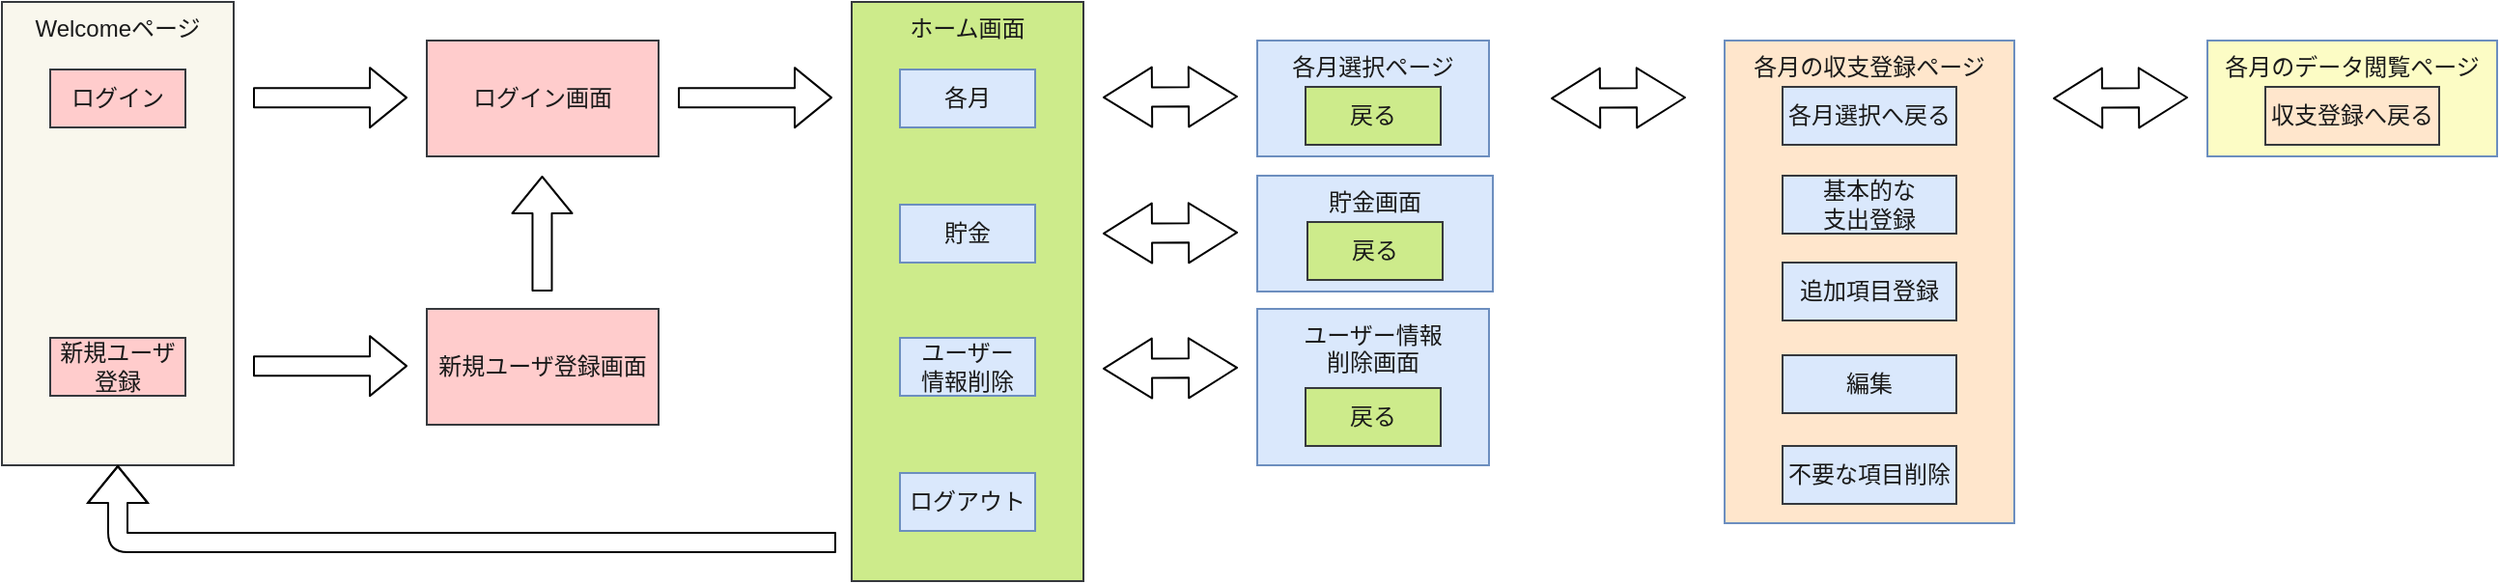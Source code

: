 <mxfile>
    <diagram id="aKSd-gOaMB47nMGgU7wM" name="ページ1">
        <mxGraphModel dx="816" dy="217" grid="1" gridSize="10" guides="1" tooltips="1" connect="1" arrows="1" fold="1" page="1" pageScale="1" pageWidth="827" pageHeight="1169" math="0" shadow="0">
            <root>
                <mxCell id="0"/>
                <mxCell id="1" parent="0"/>
                <mxCell id="2" value="&lt;font color=&quot;#1a1a1a&quot;&gt;Welcomeページ&lt;/font&gt;" style="whiteSpace=wrap;html=1;labelBackgroundColor=none;fontSize=12;fillColor=#f9f7ed;strokeColor=#36393d;verticalAlign=top;" vertex="1" parent="1">
                    <mxGeometry x="28" y="160" width="120" height="240" as="geometry"/>
                </mxCell>
                <mxCell id="3" value="&lt;font color=&quot;#1a1a1a&quot;&gt;ログイン&lt;/font&gt;" style="whiteSpace=wrap;html=1;fillColor=#ffcccc;strokeColor=#36393d;" vertex="1" parent="1">
                    <mxGeometry x="53" y="195" width="70" height="30" as="geometry"/>
                </mxCell>
                <mxCell id="4" value="&lt;font color=&quot;#1a1a1a&quot; style=&quot;font-size: 12px;&quot;&gt;新規ユーザ&lt;br&gt;登録&lt;/font&gt;" style="whiteSpace=wrap;html=1;fillColor=#ffcccc;strokeColor=#36393d;fontSize=11;" vertex="1" parent="1">
                    <mxGeometry x="53" y="334" width="70" height="30" as="geometry"/>
                </mxCell>
                <mxCell id="5" value="" style="edgeStyle=none;orthogonalLoop=1;jettySize=auto;html=1;fontSize=12;fontColor=#1A1A1A;shape=flexArrow;" edge="1" parent="1">
                    <mxGeometry width="100" relative="1" as="geometry">
                        <mxPoint x="158" y="209.57" as="sourcePoint"/>
                        <mxPoint x="238" y="209.57" as="targetPoint"/>
                        <Array as="points"/>
                    </mxGeometry>
                </mxCell>
                <mxCell id="6" value="&lt;font color=&quot;#1a1a1a&quot;&gt;ログイン画面&lt;/font&gt;" style="whiteSpace=wrap;html=1;fillColor=#ffcccc;strokeColor=#36393d;" vertex="1" parent="1">
                    <mxGeometry x="248" y="180" width="120" height="60" as="geometry"/>
                </mxCell>
                <mxCell id="7" value="" style="edgeStyle=none;orthogonalLoop=1;jettySize=auto;html=1;fontSize=12;fontColor=#1A1A1A;shape=flexArrow;" edge="1" parent="1">
                    <mxGeometry width="100" relative="1" as="geometry">
                        <mxPoint x="158" y="348.57" as="sourcePoint"/>
                        <mxPoint x="238" y="348.57" as="targetPoint"/>
                        <Array as="points"/>
                    </mxGeometry>
                </mxCell>
                <mxCell id="8" value="&lt;span style=&quot;color: rgb(26, 26, 26);&quot;&gt;&lt;font style=&quot;font-size: 12px;&quot;&gt;新規ユーザ登録画面&lt;/font&gt;&lt;/span&gt;" style="whiteSpace=wrap;html=1;fillColor=#ffcccc;strokeColor=#36393d;" vertex="1" parent="1">
                    <mxGeometry x="248" y="319" width="120" height="60" as="geometry"/>
                </mxCell>
                <mxCell id="9" value="" style="edgeStyle=none;orthogonalLoop=1;jettySize=auto;html=1;fontSize=12;fontColor=#1A1A1A;shape=flexArrow;" edge="1" parent="1">
                    <mxGeometry width="100" relative="1" as="geometry">
                        <mxPoint x="378" y="209.57" as="sourcePoint"/>
                        <mxPoint x="458" y="209.57" as="targetPoint"/>
                        <Array as="points"/>
                    </mxGeometry>
                </mxCell>
                <mxCell id="10" value="&lt;font color=&quot;#1a1a1a&quot;&gt;ホーム画面&lt;br&gt;&lt;/font&gt;" style="whiteSpace=wrap;html=1;fillColor=#cdeb8b;strokeColor=#36393d;verticalAlign=top;" vertex="1" parent="1">
                    <mxGeometry x="468" y="160" width="120" height="300" as="geometry"/>
                </mxCell>
                <mxCell id="11" value="&lt;div style=&quot;text-align: left;&quot;&gt;&lt;font face=&quot;Noto Sans JP, ヒラギノ角ゴ Pro W3, Hiragino Kaku Gothic Pro, メイリオ, Meiryo, YuGothic, 游ゴシック, ＭＳ Ｐゴシック, MS PGothic, arial, sans-serif&quot; color=&quot;#1a1a1a&quot;&gt;各月&lt;/font&gt;&lt;/div&gt;" style="whiteSpace=wrap;html=1;fillColor=#dae8fc;strokeColor=#6c8ebf;" vertex="1" parent="1">
                    <mxGeometry x="493" y="195" width="70" height="30" as="geometry"/>
                </mxCell>
                <mxCell id="12" value="&lt;span style=&quot;font-family: &amp;quot;Noto Sans JP&amp;quot;, &amp;quot;ヒラギノ角ゴ Pro W3&amp;quot;, &amp;quot;Hiragino Kaku Gothic Pro&amp;quot;, メイリオ, Meiryo, YuGothic, 游ゴシック, &amp;quot;ＭＳ Ｐゴシック&amp;quot;, &amp;quot;MS PGothic&amp;quot;, arial, sans-serif; text-align: left;&quot;&gt;&lt;font style=&quot;font-size: 12px;&quot; color=&quot;#1a1a1a&quot;&gt;貯金&lt;/font&gt;&lt;/span&gt;" style="whiteSpace=wrap;html=1;fillColor=#dae8fc;strokeColor=#6c8ebf;" vertex="1" parent="1">
                    <mxGeometry x="493" y="265" width="70" height="30" as="geometry"/>
                </mxCell>
                <mxCell id="13" value="&lt;span style=&quot;font-family: &amp;quot;Noto Sans JP&amp;quot;, &amp;quot;ヒラギノ角ゴ Pro W3&amp;quot;, &amp;quot;Hiragino Kaku Gothic Pro&amp;quot;, メイリオ, Meiryo, YuGothic, 游ゴシック, &amp;quot;ＭＳ Ｐゴシック&amp;quot;, &amp;quot;MS PGothic&amp;quot;, arial, sans-serif; text-align: left;&quot;&gt;&lt;font style=&quot;font-size: 12px;&quot; color=&quot;#1a1a1a&quot;&gt;ユーザー&lt;br&gt;情報削除&lt;/font&gt;&lt;/span&gt;" style="whiteSpace=wrap;html=1;fillColor=#dae8fc;strokeColor=#6c8ebf;" vertex="1" parent="1">
                    <mxGeometry x="493" y="334" width="70" height="30" as="geometry"/>
                </mxCell>
                <mxCell id="14" value="&lt;span style=&quot;font-family: &amp;quot;Noto Sans JP&amp;quot;, &amp;quot;ヒラギノ角ゴ Pro W3&amp;quot;, &amp;quot;Hiragino Kaku Gothic Pro&amp;quot;, メイリオ, Meiryo, YuGothic, 游ゴシック, &amp;quot;ＭＳ Ｐゴシック&amp;quot;, &amp;quot;MS PGothic&amp;quot;, arial, sans-serif; text-align: left;&quot;&gt;&lt;font style=&quot;font-size: 12px;&quot; color=&quot;#1a1a1a&quot;&gt;ログアウト&lt;/font&gt;&lt;/span&gt;" style="whiteSpace=wrap;html=1;fillColor=#dae8fc;strokeColor=#6c8ebf;" vertex="1" parent="1">
                    <mxGeometry x="493" y="404" width="70" height="30" as="geometry"/>
                </mxCell>
                <mxCell id="15" value="" style="edgeStyle=none;orthogonalLoop=1;jettySize=auto;html=1;fontSize=12;fontColor=#1A1A1A;shape=flexArrow;" edge="1" parent="1">
                    <mxGeometry width="100" relative="1" as="geometry">
                        <mxPoint x="307.74" y="310.0" as="sourcePoint"/>
                        <mxPoint x="307.74" y="250" as="targetPoint"/>
                        <Array as="points"/>
                    </mxGeometry>
                </mxCell>
                <mxCell id="16" value="" style="edgeStyle=none;orthogonalLoop=1;jettySize=auto;html=1;fontSize=12;fontColor=#1A1A1A;shape=flexArrow;entryX=0.5;entryY=1;entryDx=0;entryDy=0;entryPerimeter=0;" edge="1" parent="1" target="2">
                    <mxGeometry width="100" relative="1" as="geometry">
                        <mxPoint x="460" y="440" as="sourcePoint"/>
                        <mxPoint x="88" y="410" as="targetPoint"/>
                        <Array as="points">
                            <mxPoint x="88" y="440"/>
                        </Array>
                    </mxGeometry>
                </mxCell>
                <mxCell id="17" value="" style="edgeStyle=none;orthogonalLoop=1;jettySize=auto;html=1;endArrow=classic;startArrow=classic;endSize=8;startSize=8;fontSize=12;fontColor=#1A1A1A;shape=flexArrow;" edge="1" parent="1">
                    <mxGeometry width="100" relative="1" as="geometry">
                        <mxPoint x="598" y="209.47" as="sourcePoint"/>
                        <mxPoint x="668" y="209" as="targetPoint"/>
                        <Array as="points"/>
                    </mxGeometry>
                </mxCell>
                <mxCell id="18" value="" style="edgeStyle=none;orthogonalLoop=1;jettySize=auto;html=1;endArrow=classic;startArrow=classic;endSize=8;startSize=8;fontSize=12;fontColor=#1A1A1A;shape=flexArrow;" edge="1" parent="1">
                    <mxGeometry width="100" relative="1" as="geometry">
                        <mxPoint x="598.0" y="279.94" as="sourcePoint"/>
                        <mxPoint x="668.0" y="279.47" as="targetPoint"/>
                        <Array as="points"/>
                    </mxGeometry>
                </mxCell>
                <mxCell id="19" value="" style="edgeStyle=none;orthogonalLoop=1;jettySize=auto;html=1;endArrow=classic;startArrow=classic;endSize=8;startSize=8;fontSize=12;fontColor=#1A1A1A;shape=flexArrow;" edge="1" parent="1">
                    <mxGeometry width="100" relative="1" as="geometry">
                        <mxPoint x="598.0" y="349.94" as="sourcePoint"/>
                        <mxPoint x="668.0" y="349.47" as="targetPoint"/>
                        <Array as="points"/>
                    </mxGeometry>
                </mxCell>
                <mxCell id="20" value="&lt;span style=&quot;font-family: &amp;quot;Noto Sans JP&amp;quot;, &amp;quot;ヒラギノ角ゴ Pro W3&amp;quot;, &amp;quot;Hiragino Kaku Gothic Pro&amp;quot;, メイリオ, Meiryo, YuGothic, 游ゴシック, &amp;quot;ＭＳ Ｐゴシック&amp;quot;, &amp;quot;MS PGothic&amp;quot;, arial, sans-serif; text-align: left;&quot;&gt;&lt;font style=&quot;font-size: 12px;&quot; color=&quot;#1a1a1a&quot;&gt;各月選択ページ&lt;/font&gt;&lt;/span&gt;" style="whiteSpace=wrap;html=1;fillColor=#dae8fc;strokeColor=#6c8ebf;verticalAlign=top;" vertex="1" parent="1">
                    <mxGeometry x="678" y="180" width="120" height="60" as="geometry"/>
                </mxCell>
                <mxCell id="21" value="&lt;span style=&quot;font-family: &amp;quot;Noto Sans JP&amp;quot;, &amp;quot;ヒラギノ角ゴ Pro W3&amp;quot;, &amp;quot;Hiragino Kaku Gothic Pro&amp;quot;, メイリオ, Meiryo, YuGothic, 游ゴシック, &amp;quot;ＭＳ Ｐゴシック&amp;quot;, &amp;quot;MS PGothic&amp;quot;, arial, sans-serif; text-align: left;&quot;&gt;&lt;font style=&quot;font-size: 12px;&quot; color=&quot;#1a1a1a&quot;&gt;貯金画面&lt;/font&gt;&lt;/span&gt;" style="whiteSpace=wrap;html=1;fillColor=#dae8fc;strokeColor=#6c8ebf;verticalAlign=top;" vertex="1" parent="1">
                    <mxGeometry x="678" y="250" width="122" height="60" as="geometry"/>
                </mxCell>
                <mxCell id="22" value="&lt;span style=&quot;font-family: &amp;quot;Noto Sans JP&amp;quot;, &amp;quot;ヒラギノ角ゴ Pro W3&amp;quot;, &amp;quot;Hiragino Kaku Gothic Pro&amp;quot;, メイリオ, Meiryo, YuGothic, 游ゴシック, &amp;quot;ＭＳ Ｐゴシック&amp;quot;, &amp;quot;MS PGothic&amp;quot;, arial, sans-serif; text-align: left;&quot;&gt;&lt;font style=&quot;font-size: 12px;&quot; color=&quot;#1a1a1a&quot;&gt;ユーザー情報&lt;br&gt;削除画面&lt;/font&gt;&lt;/span&gt;" style="whiteSpace=wrap;html=1;fillColor=#dae8fc;strokeColor=#6c8ebf;verticalAlign=top;" vertex="1" parent="1">
                    <mxGeometry x="678" y="319" width="120" height="81" as="geometry"/>
                </mxCell>
                <mxCell id="23" value="&lt;span style=&quot;font-family: &amp;quot;Noto Sans JP&amp;quot;, &amp;quot;ヒラギノ角ゴ Pro W3&amp;quot;, &amp;quot;Hiragino Kaku Gothic Pro&amp;quot;, メイリオ, Meiryo, YuGothic, 游ゴシック, &amp;quot;ＭＳ Ｐゴシック&amp;quot;, &amp;quot;MS PGothic&amp;quot;, arial, sans-serif; text-align: left;&quot;&gt;&lt;font style=&quot;font-size: 12px;&quot; color=&quot;#1a1a1a&quot;&gt;戻る&lt;/font&gt;&lt;/span&gt;" style="whiteSpace=wrap;html=1;fillColor=#cdeb8b;strokeColor=#36393d;" vertex="1" parent="1">
                    <mxGeometry x="704" y="274" width="70" height="30" as="geometry"/>
                </mxCell>
                <mxCell id="24" value="&lt;span style=&quot;font-family: &amp;quot;Noto Sans JP&amp;quot;, &amp;quot;ヒラギノ角ゴ Pro W3&amp;quot;, &amp;quot;Hiragino Kaku Gothic Pro&amp;quot;, メイリオ, Meiryo, YuGothic, 游ゴシック, &amp;quot;ＭＳ Ｐゴシック&amp;quot;, &amp;quot;MS PGothic&amp;quot;, arial, sans-serif; text-align: left;&quot;&gt;&lt;font style=&quot;font-size: 12px;&quot; color=&quot;#1a1a1a&quot;&gt;戻る&lt;/font&gt;&lt;/span&gt;" style="whiteSpace=wrap;html=1;fillColor=#cdeb8b;strokeColor=#36393d;" vertex="1" parent="1">
                    <mxGeometry x="703" y="360" width="70" height="30" as="geometry"/>
                </mxCell>
                <mxCell id="25" value="&lt;span style=&quot;font-family: &amp;quot;Noto Sans JP&amp;quot;, &amp;quot;ヒラギノ角ゴ Pro W3&amp;quot;, &amp;quot;Hiragino Kaku Gothic Pro&amp;quot;, メイリオ, Meiryo, YuGothic, 游ゴシック, &amp;quot;ＭＳ Ｐゴシック&amp;quot;, &amp;quot;MS PGothic&amp;quot;, arial, sans-serif; text-align: left;&quot;&gt;&lt;font style=&quot;font-size: 12px;&quot; color=&quot;#1a1a1a&quot;&gt;各月の収支登録ページ&lt;/font&gt;&lt;/span&gt;" style="whiteSpace=wrap;html=1;fillColor=#FFE6CC;strokeColor=#6c8ebf;verticalAlign=top;" vertex="1" parent="1">
                    <mxGeometry x="920" y="180" width="150" height="250" as="geometry"/>
                </mxCell>
                <mxCell id="26" value="" style="edgeStyle=none;orthogonalLoop=1;jettySize=auto;html=1;endArrow=classic;startArrow=classic;endSize=8;startSize=8;fontSize=12;fontColor=#1A1A1A;shape=flexArrow;" edge="1" parent="1">
                    <mxGeometry width="100" relative="1" as="geometry">
                        <mxPoint x="830" y="209.97" as="sourcePoint"/>
                        <mxPoint x="900" y="209.5" as="targetPoint"/>
                        <Array as="points"/>
                    </mxGeometry>
                </mxCell>
                <mxCell id="27" value="&lt;span style=&quot;font-family: &amp;quot;Noto Sans JP&amp;quot;, &amp;quot;ヒラギノ角ゴ Pro W3&amp;quot;, &amp;quot;Hiragino Kaku Gothic Pro&amp;quot;, メイリオ, Meiryo, YuGothic, 游ゴシック, &amp;quot;ＭＳ Ｐゴシック&amp;quot;, &amp;quot;MS PGothic&amp;quot;, arial, sans-serif; text-align: left;&quot;&gt;&lt;font style=&quot;font-size: 12px;&quot; color=&quot;#1a1a1a&quot;&gt;戻る&lt;/font&gt;&lt;/span&gt;" style="whiteSpace=wrap;html=1;fillColor=#cdeb8b;strokeColor=#36393d;" vertex="1" parent="1">
                    <mxGeometry x="703" y="204" width="70" height="30" as="geometry"/>
                </mxCell>
                <mxCell id="28" value="&lt;span style=&quot;font-family: &amp;quot;Noto Sans JP&amp;quot;, &amp;quot;ヒラギノ角ゴ Pro W3&amp;quot;, &amp;quot;Hiragino Kaku Gothic Pro&amp;quot;, メイリオ, Meiryo, YuGothic, 游ゴシック, &amp;quot;ＭＳ Ｐゴシック&amp;quot;, &amp;quot;MS PGothic&amp;quot;, arial, sans-serif; text-align: left;&quot;&gt;&lt;font style=&quot;font-size: 12px;&quot; color=&quot;#1a1a1a&quot;&gt;各月選択へ戻る&lt;/font&gt;&lt;/span&gt;" style="whiteSpace=wrap;html=1;fillColor=#dae8fc;strokeColor=#36393d;" vertex="1" parent="1">
                    <mxGeometry x="950" y="204" width="90" height="30" as="geometry"/>
                </mxCell>
                <mxCell id="29" value="" style="edgeStyle=none;orthogonalLoop=1;jettySize=auto;html=1;endArrow=classic;startArrow=classic;endSize=8;startSize=8;fontSize=12;fontColor=#1A1A1A;shape=flexArrow;" edge="1" parent="1">
                    <mxGeometry width="100" relative="1" as="geometry">
                        <mxPoint x="1090" y="209.97" as="sourcePoint"/>
                        <mxPoint x="1160" y="209.5" as="targetPoint"/>
                        <Array as="points"/>
                    </mxGeometry>
                </mxCell>
                <mxCell id="30" value="&lt;div style=&quot;text-align: left;&quot;&gt;&lt;span style=&quot;background-color: initial;&quot;&gt;&lt;font face=&quot;Noto Sans JP, ヒラギノ角ゴ Pro W3, Hiragino Kaku Gothic Pro, メイリオ, Meiryo, YuGothic, 游ゴシック, ＭＳ Ｐゴシック, MS PGothic, arial, sans-serif&quot; color=&quot;#1a1a1a&quot;&gt;各月のデータ閲覧ページ&lt;/font&gt;&lt;/span&gt;&lt;/div&gt;" style="whiteSpace=wrap;html=1;fillColor=#FCFCC5;strokeColor=#6c8ebf;verticalAlign=top;" vertex="1" parent="1">
                    <mxGeometry x="1170" y="180" width="150" height="60" as="geometry"/>
                </mxCell>
                <mxCell id="31" value="&lt;div style=&quot;text-align: left;&quot;&gt;&lt;font face=&quot;Noto Sans JP, ヒラギノ角ゴ Pro W3, Hiragino Kaku Gothic Pro, メイリオ, Meiryo, YuGothic, 游ゴシック, ＭＳ Ｐゴシック, MS PGothic, arial, sans-serif&quot; color=&quot;#1a1a1a&quot;&gt;収支登録へ戻る&lt;/font&gt;&lt;/div&gt;" style="whiteSpace=wrap;html=1;fillColor=#FFE6CC;strokeColor=#36393d;" vertex="1" parent="1">
                    <mxGeometry x="1200" y="204" width="90" height="30" as="geometry"/>
                </mxCell>
                <mxCell id="32" value="&lt;div style=&quot;text-align: left;&quot;&gt;&lt;span style=&quot;background-color: initial;&quot;&gt;&lt;font face=&quot;Noto Sans JP, ヒラギノ角ゴ Pro W3, Hiragino Kaku Gothic Pro, メイリオ, Meiryo, YuGothic, 游ゴシック, ＭＳ Ｐゴシック, MS PGothic, arial, sans-serif&quot; color=&quot;#1a1a1a&quot;&gt;追加項目登録&lt;/font&gt;&lt;/span&gt;&lt;/div&gt;" style="whiteSpace=wrap;html=1;fillColor=#dae8fc;strokeColor=#36393d;" vertex="1" parent="1">
                    <mxGeometry x="950" y="295" width="90" height="30" as="geometry"/>
                </mxCell>
                <mxCell id="33" value="&lt;span style=&quot;font-family: &amp;quot;Noto Sans JP&amp;quot;, &amp;quot;ヒラギノ角ゴ Pro W3&amp;quot;, &amp;quot;Hiragino Kaku Gothic Pro&amp;quot;, メイリオ, Meiryo, YuGothic, 游ゴシック, &amp;quot;ＭＳ Ｐゴシック&amp;quot;, &amp;quot;MS PGothic&amp;quot;, arial, sans-serif; text-align: left;&quot;&gt;&lt;font style=&quot;font-size: 12px;&quot; color=&quot;#1a1a1a&quot;&gt;編集&lt;/font&gt;&lt;/span&gt;" style="whiteSpace=wrap;html=1;fillColor=#dae8fc;strokeColor=#36393d;" vertex="1" parent="1">
                    <mxGeometry x="950" y="343" width="90" height="30" as="geometry"/>
                </mxCell>
                <mxCell id="34" value="&lt;div style=&quot;text-align: left;&quot;&gt;&lt;span style=&quot;background-color: initial;&quot;&gt;&lt;font face=&quot;Noto Sans JP, ヒラギノ角ゴ Pro W3, Hiragino Kaku Gothic Pro, メイリオ, Meiryo, YuGothic, 游ゴシック, ＭＳ Ｐゴシック, MS PGothic, arial, sans-serif&quot; color=&quot;#1a1a1a&quot;&gt;基本的な&lt;/font&gt;&lt;/span&gt;&lt;/div&gt;&lt;div style=&quot;text-align: left;&quot;&gt;&lt;span style=&quot;background-color: initial;&quot;&gt;&lt;font face=&quot;Noto Sans JP, ヒラギノ角ゴ Pro W3, Hiragino Kaku Gothic Pro, メイリオ, Meiryo, YuGothic, 游ゴシック, ＭＳ Ｐゴシック, MS PGothic, arial, sans-serif&quot; color=&quot;#1a1a1a&quot;&gt;支出登録&lt;/font&gt;&lt;/span&gt;&lt;/div&gt;" style="whiteSpace=wrap;html=1;fillColor=#dae8fc;strokeColor=#36393d;" vertex="1" parent="1">
                    <mxGeometry x="950" y="250" width="90" height="30" as="geometry"/>
                </mxCell>
                <mxCell id="35" value="&lt;span style=&quot;font-family: &amp;quot;Noto Sans JP&amp;quot;, &amp;quot;ヒラギノ角ゴ Pro W3&amp;quot;, &amp;quot;Hiragino Kaku Gothic Pro&amp;quot;, メイリオ, Meiryo, YuGothic, 游ゴシック, &amp;quot;ＭＳ Ｐゴシック&amp;quot;, &amp;quot;MS PGothic&amp;quot;, arial, sans-serif; text-align: left;&quot;&gt;&lt;font style=&quot;font-size: 12px;&quot; color=&quot;#1a1a1a&quot;&gt;不要な項目削除&lt;/font&gt;&lt;/span&gt;" style="whiteSpace=wrap;html=1;fillColor=#dae8fc;strokeColor=#36393d;" vertex="1" parent="1">
                    <mxGeometry x="950" y="390" width="90" height="30" as="geometry"/>
                </mxCell>
            </root>
        </mxGraphModel>
    </diagram>
</mxfile>